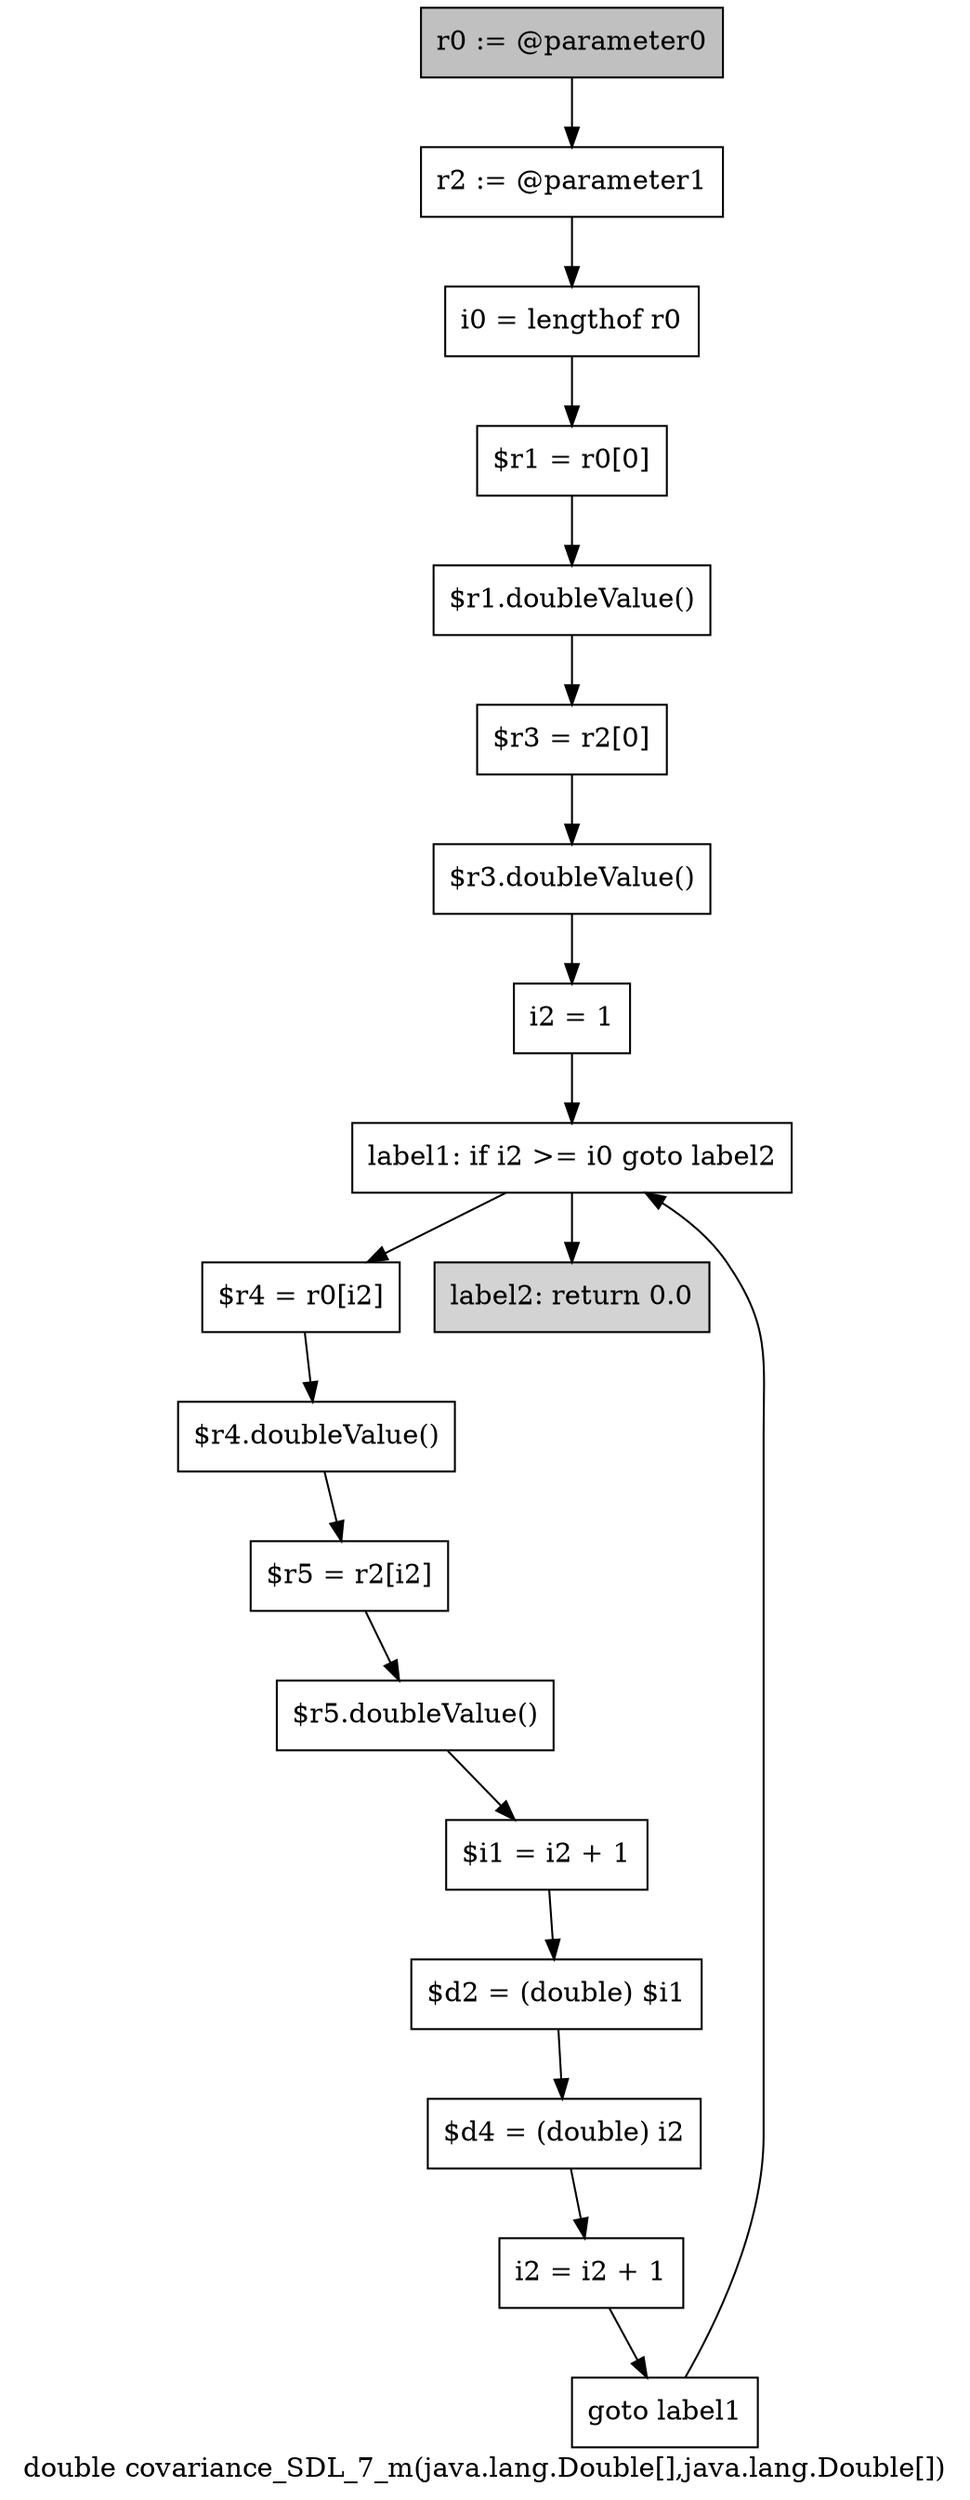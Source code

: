 digraph "double covariance_SDL_7_m(java.lang.Double[],java.lang.Double[])" {
    label="double covariance_SDL_7_m(java.lang.Double[],java.lang.Double[])";
    node [shape=box];
    "0" [style=filled,fillcolor=gray,label="r0 := @parameter0",];
    "1" [label="r2 := @parameter1",];
    "0"->"1";
    "2" [label="i0 = lengthof r0",];
    "1"->"2";
    "3" [label="$r1 = r0[0]",];
    "2"->"3";
    "4" [label="$r1.doubleValue()",];
    "3"->"4";
    "5" [label="$r3 = r2[0]",];
    "4"->"5";
    "6" [label="$r3.doubleValue()",];
    "5"->"6";
    "7" [label="i2 = 1",];
    "6"->"7";
    "8" [label="label1: if i2 >= i0 goto label2",];
    "7"->"8";
    "9" [label="$r4 = r0[i2]",];
    "8"->"9";
    "18" [style=filled,fillcolor=lightgray,label="label2: return 0.0",];
    "8"->"18";
    "10" [label="$r4.doubleValue()",];
    "9"->"10";
    "11" [label="$r5 = r2[i2]",];
    "10"->"11";
    "12" [label="$r5.doubleValue()",];
    "11"->"12";
    "13" [label="$i1 = i2 + 1",];
    "12"->"13";
    "14" [label="$d2 = (double) $i1",];
    "13"->"14";
    "15" [label="$d4 = (double) i2",];
    "14"->"15";
    "16" [label="i2 = i2 + 1",];
    "15"->"16";
    "17" [label="goto label1",];
    "16"->"17";
    "17"->"8";
}
